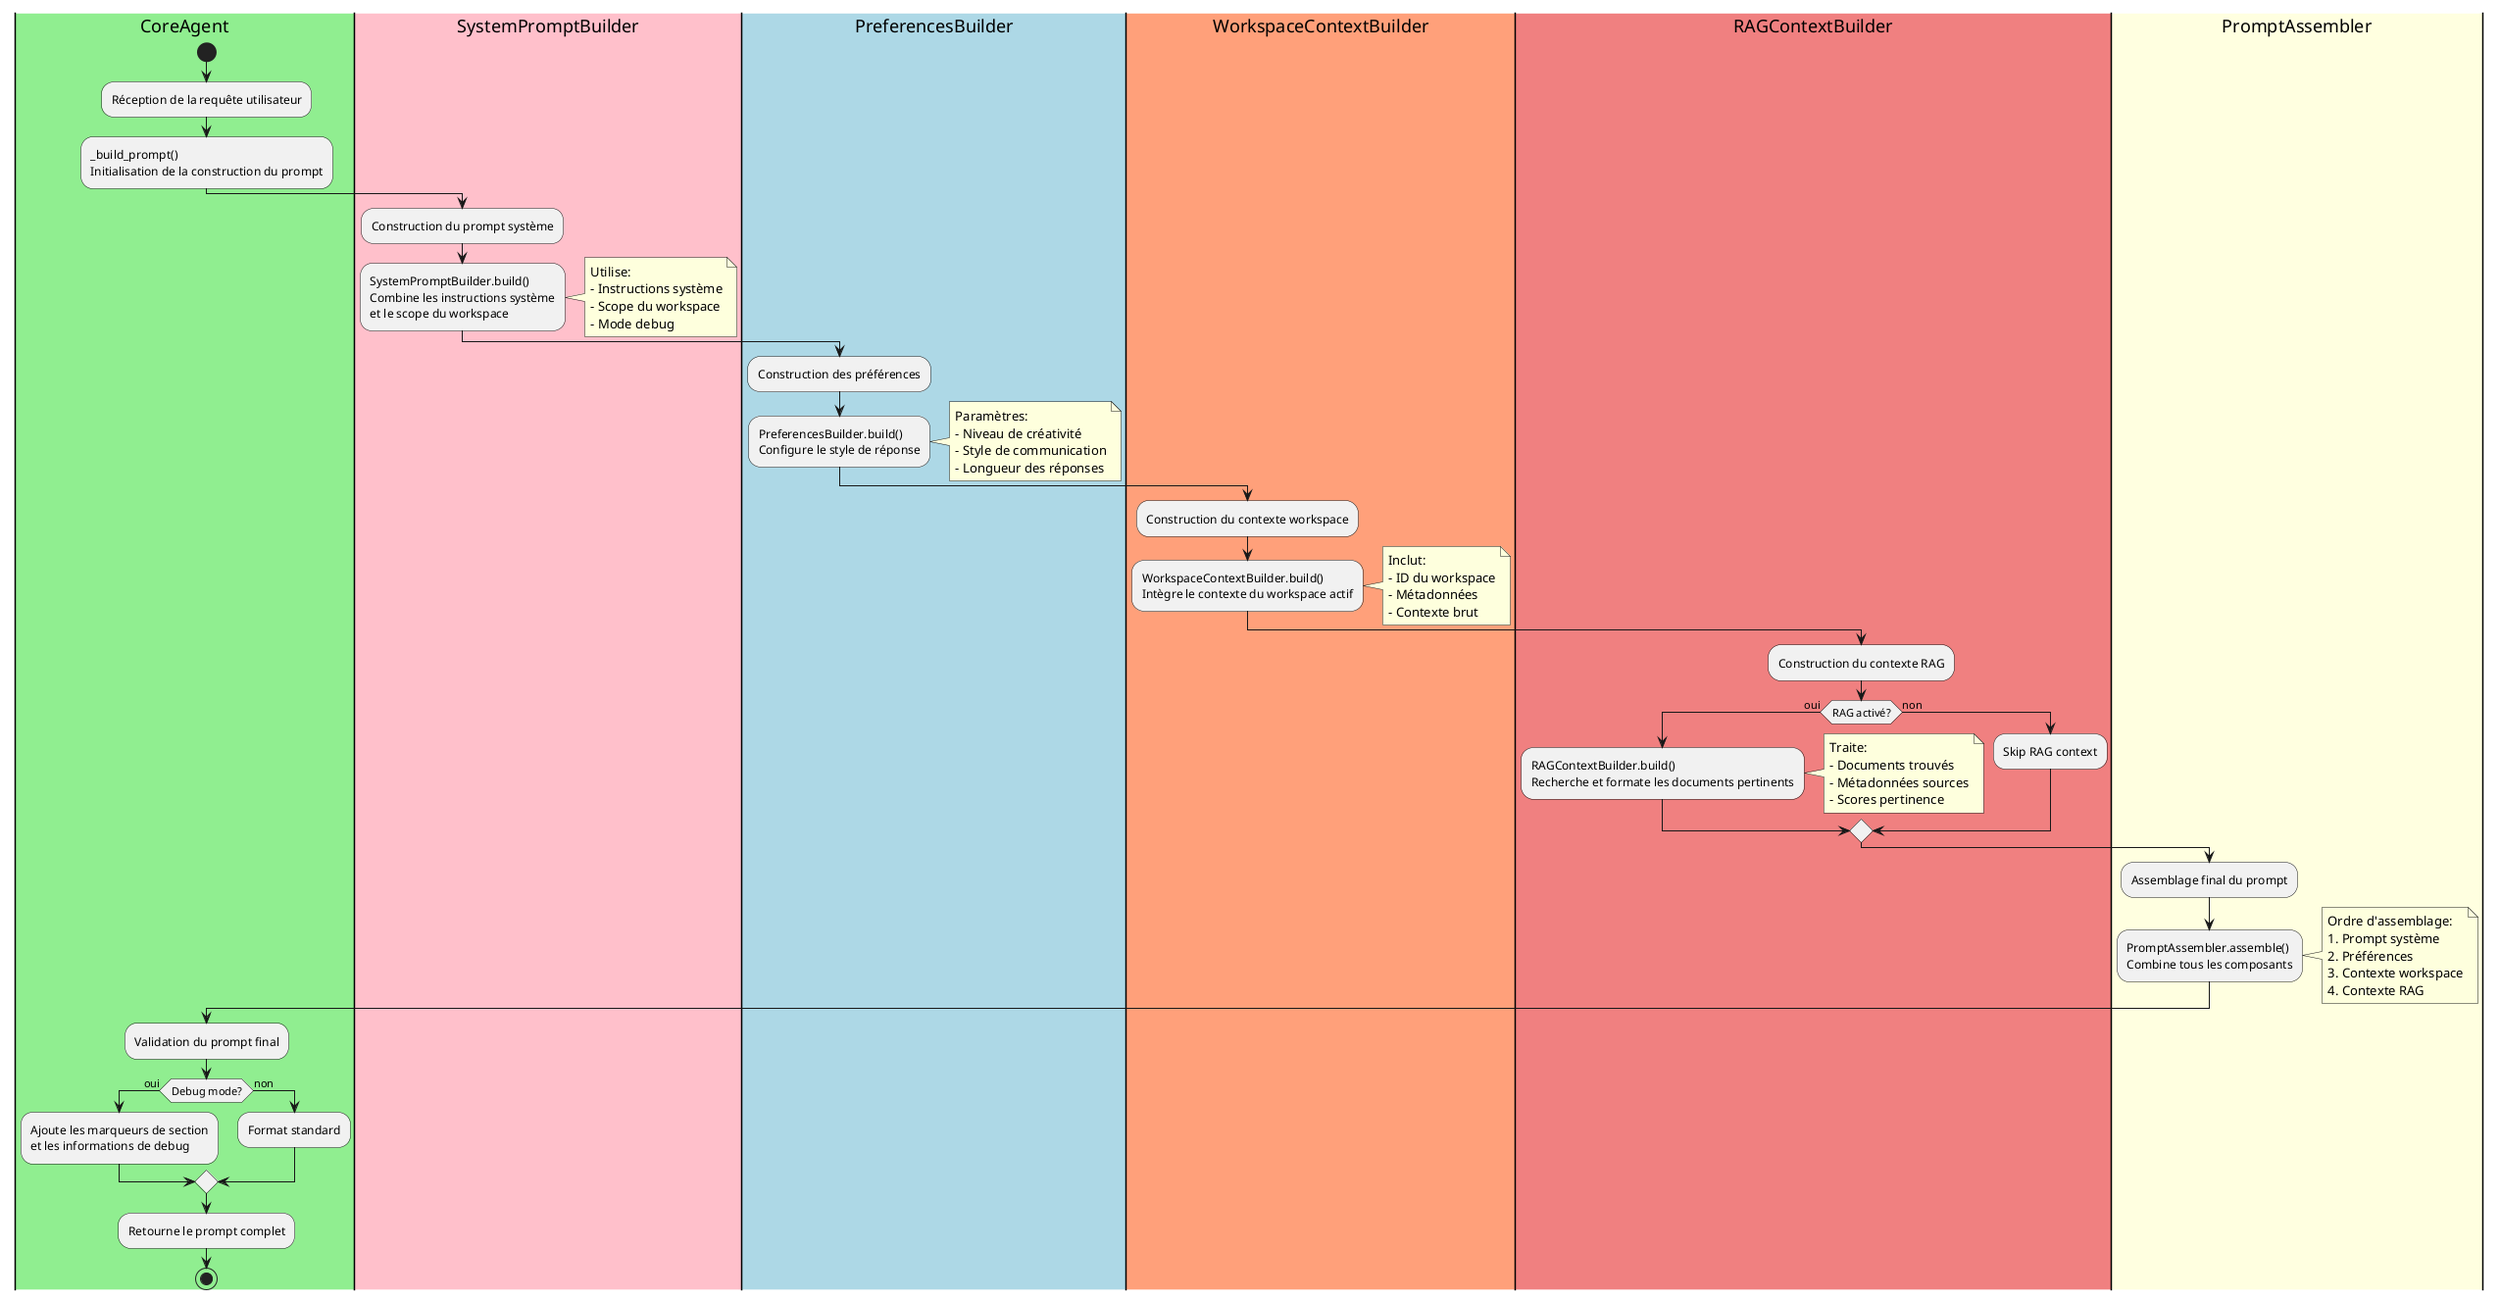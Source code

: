 @startuml prompt_flow

|#lightgreen|CoreAgent|
start
:Réception de la requête utilisateur;
:_build_prompt() 
Initialisation de la construction du prompt;

|#pink|SystemPromptBuilder|
:Construction du prompt système;
:SystemPromptBuilder.build()
Combine les instructions système
et le scope du workspace;
note right
  Utilise:
  - Instructions système
  - Scope du workspace
  - Mode debug
end note

|#lightblue|PreferencesBuilder|
:Construction des préférences;
:PreferencesBuilder.build()
Configure le style de réponse;
note right
  Paramètres:
  - Niveau de créativité
  - Style de communication
  - Longueur des réponses
end note

|#lightsalmon|WorkspaceContextBuilder|
:Construction du contexte workspace;
:WorkspaceContextBuilder.build()
Intègre le contexte du workspace actif;
note right
  Inclut:
  - ID du workspace
  - Métadonnées
  - Contexte brut
end note

|#lightcoral|RAGContextBuilder|
:Construction du contexte RAG;
if (RAG activé?) then (oui)
  :RAGContextBuilder.build()
  Recherche et formate les documents pertinents;
  note right
    Traite:
    - Documents trouvés
    - Métadonnées sources
    - Scores pertinence
  end note
else (non)
  :Skip RAG context;
endif

|#lightyellow|PromptAssembler|
:Assemblage final du prompt;
:PromptAssembler.assemble()
Combine tous les composants;
note right
  Ordre d'assemblage:
  1. Prompt système
  2. Préférences
  3. Contexte workspace
  4. Contexte RAG
end note

|#lightgreen|CoreAgent|
:Validation du prompt final;
if (Debug mode?) then (oui)
  :Ajoute les marqueurs de section
  et les informations de debug;
else (non)
  :Format standard;
endif
:Retourne le prompt complet;
stop

@enduml
